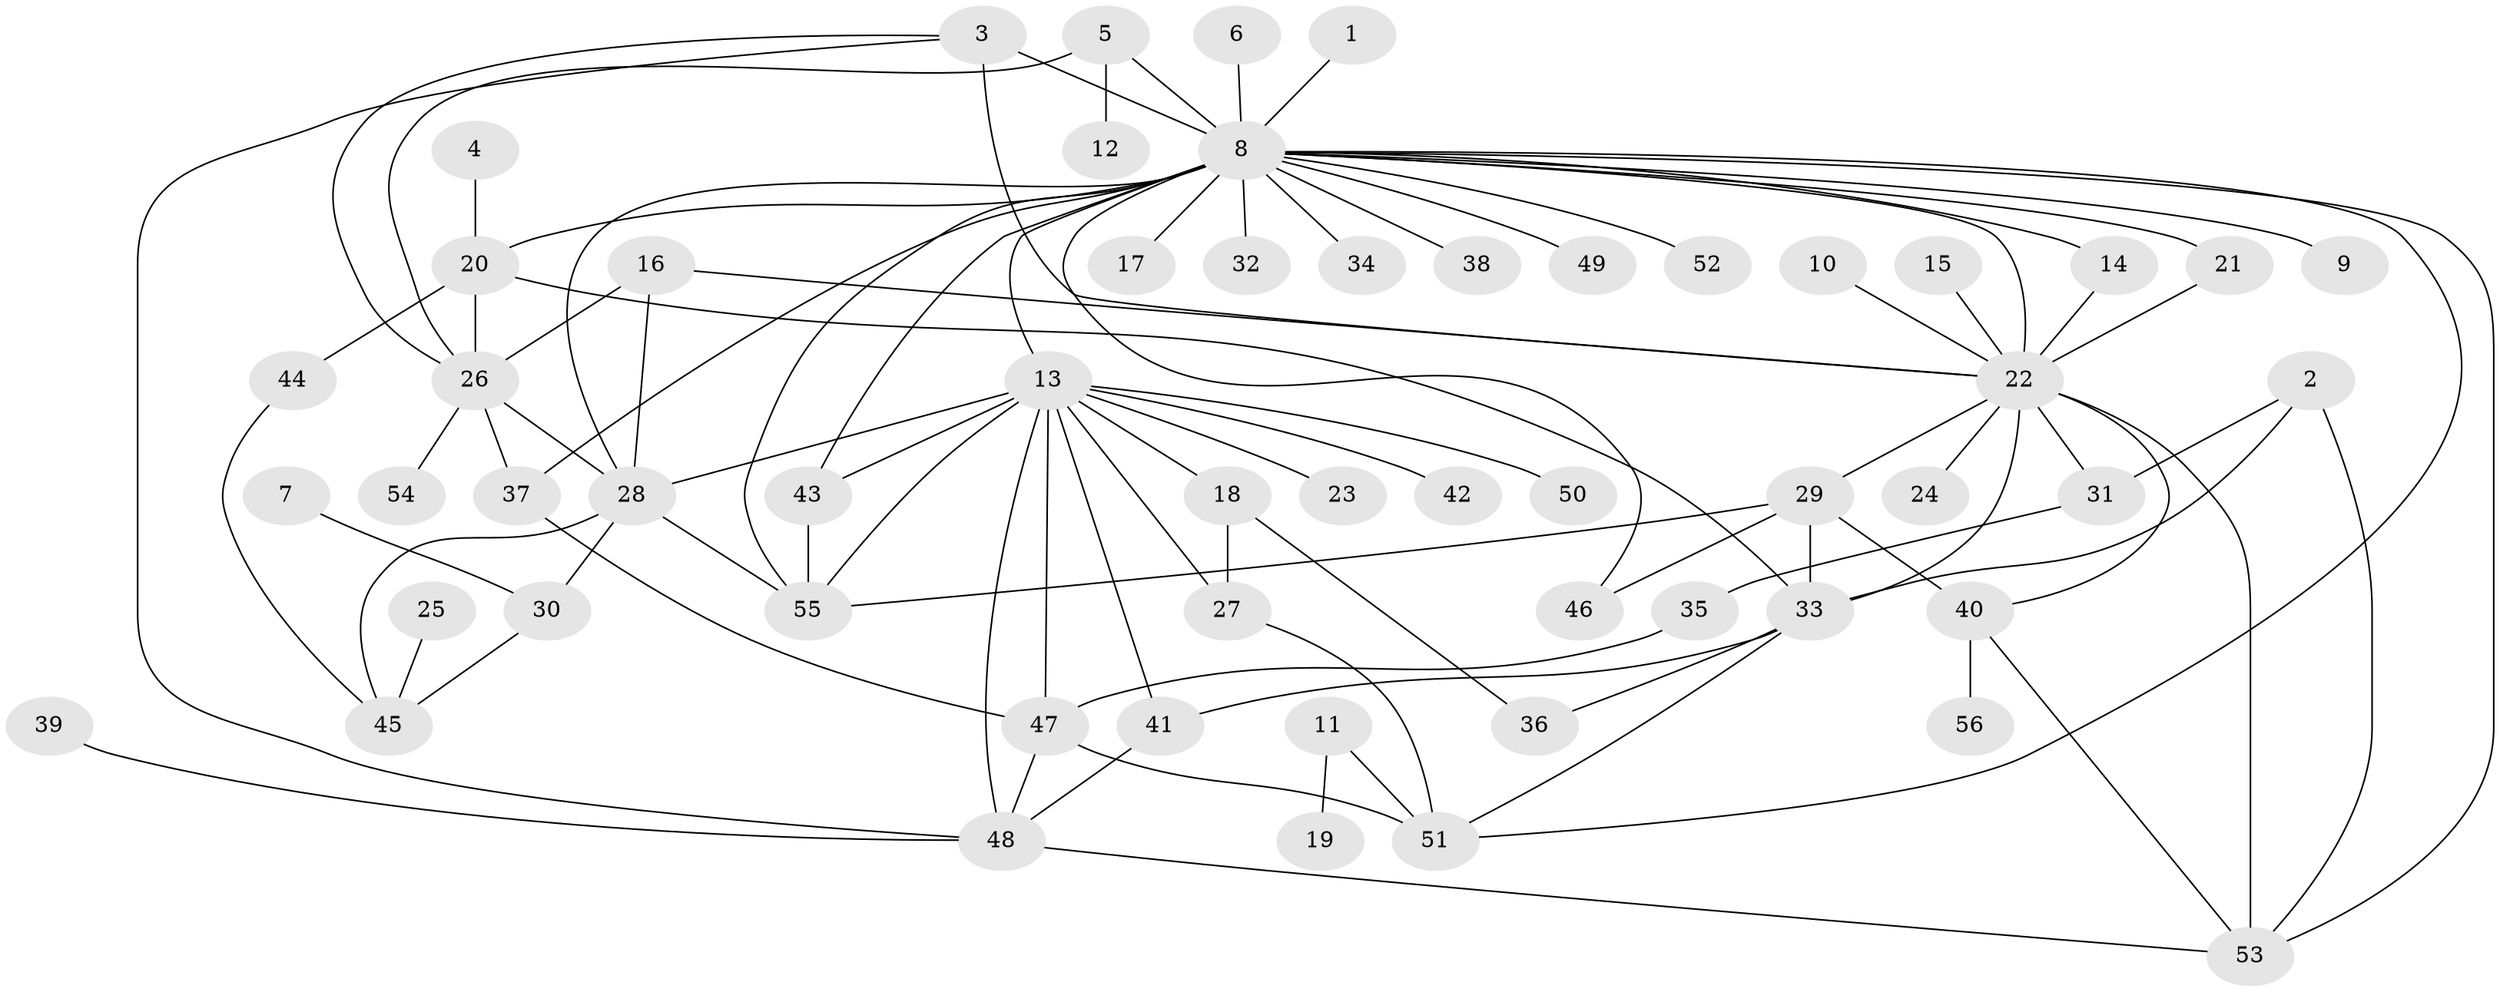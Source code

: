 // original degree distribution, {28: 0.008928571428571428, 1: 0.49107142857142855, 9: 0.026785714285714284, 3: 0.07142857142857142, 5: 0.03571428571428571, 18: 0.008928571428571428, 4: 0.07142857142857142, 15: 0.008928571428571428, 6: 0.026785714285714284, 2: 0.22321428571428573, 8: 0.017857142857142856, 7: 0.008928571428571428}
// Generated by graph-tools (version 1.1) at 2025/01/03/09/25 03:01:51]
// undirected, 56 vertices, 92 edges
graph export_dot {
graph [start="1"]
  node [color=gray90,style=filled];
  1;
  2;
  3;
  4;
  5;
  6;
  7;
  8;
  9;
  10;
  11;
  12;
  13;
  14;
  15;
  16;
  17;
  18;
  19;
  20;
  21;
  22;
  23;
  24;
  25;
  26;
  27;
  28;
  29;
  30;
  31;
  32;
  33;
  34;
  35;
  36;
  37;
  38;
  39;
  40;
  41;
  42;
  43;
  44;
  45;
  46;
  47;
  48;
  49;
  50;
  51;
  52;
  53;
  54;
  55;
  56;
  1 -- 8 [weight=1.0];
  2 -- 31 [weight=1.0];
  2 -- 33 [weight=1.0];
  2 -- 53 [weight=1.0];
  3 -- 8 [weight=2.0];
  3 -- 22 [weight=1.0];
  3 -- 26 [weight=1.0];
  3 -- 48 [weight=1.0];
  4 -- 20 [weight=1.0];
  5 -- 8 [weight=1.0];
  5 -- 12 [weight=1.0];
  5 -- 26 [weight=1.0];
  6 -- 8 [weight=1.0];
  7 -- 30 [weight=1.0];
  8 -- 9 [weight=1.0];
  8 -- 13 [weight=1.0];
  8 -- 14 [weight=1.0];
  8 -- 17 [weight=1.0];
  8 -- 20 [weight=1.0];
  8 -- 21 [weight=1.0];
  8 -- 22 [weight=1.0];
  8 -- 28 [weight=1.0];
  8 -- 32 [weight=1.0];
  8 -- 34 [weight=1.0];
  8 -- 37 [weight=1.0];
  8 -- 38 [weight=1.0];
  8 -- 43 [weight=1.0];
  8 -- 46 [weight=1.0];
  8 -- 49 [weight=1.0];
  8 -- 51 [weight=1.0];
  8 -- 52 [weight=1.0];
  8 -- 53 [weight=1.0];
  8 -- 55 [weight=1.0];
  10 -- 22 [weight=1.0];
  11 -- 19 [weight=1.0];
  11 -- 51 [weight=1.0];
  13 -- 18 [weight=1.0];
  13 -- 23 [weight=1.0];
  13 -- 27 [weight=1.0];
  13 -- 28 [weight=1.0];
  13 -- 41 [weight=1.0];
  13 -- 42 [weight=1.0];
  13 -- 43 [weight=1.0];
  13 -- 47 [weight=1.0];
  13 -- 48 [weight=1.0];
  13 -- 50 [weight=1.0];
  13 -- 55 [weight=1.0];
  14 -- 22 [weight=1.0];
  15 -- 22 [weight=1.0];
  16 -- 22 [weight=1.0];
  16 -- 26 [weight=1.0];
  16 -- 28 [weight=1.0];
  18 -- 27 [weight=1.0];
  18 -- 36 [weight=1.0];
  20 -- 26 [weight=1.0];
  20 -- 33 [weight=1.0];
  20 -- 44 [weight=1.0];
  21 -- 22 [weight=1.0];
  22 -- 24 [weight=1.0];
  22 -- 29 [weight=1.0];
  22 -- 31 [weight=1.0];
  22 -- 33 [weight=1.0];
  22 -- 40 [weight=1.0];
  22 -- 53 [weight=2.0];
  25 -- 45 [weight=1.0];
  26 -- 28 [weight=1.0];
  26 -- 37 [weight=1.0];
  26 -- 54 [weight=1.0];
  27 -- 51 [weight=1.0];
  28 -- 30 [weight=1.0];
  28 -- 45 [weight=1.0];
  28 -- 55 [weight=1.0];
  29 -- 33 [weight=1.0];
  29 -- 40 [weight=2.0];
  29 -- 46 [weight=1.0];
  29 -- 55 [weight=1.0];
  30 -- 45 [weight=1.0];
  31 -- 35 [weight=1.0];
  33 -- 36 [weight=1.0];
  33 -- 41 [weight=1.0];
  33 -- 51 [weight=1.0];
  35 -- 47 [weight=1.0];
  37 -- 47 [weight=1.0];
  39 -- 48 [weight=1.0];
  40 -- 53 [weight=1.0];
  40 -- 56 [weight=1.0];
  41 -- 48 [weight=1.0];
  43 -- 55 [weight=1.0];
  44 -- 45 [weight=1.0];
  47 -- 48 [weight=1.0];
  47 -- 51 [weight=1.0];
  48 -- 53 [weight=1.0];
}

